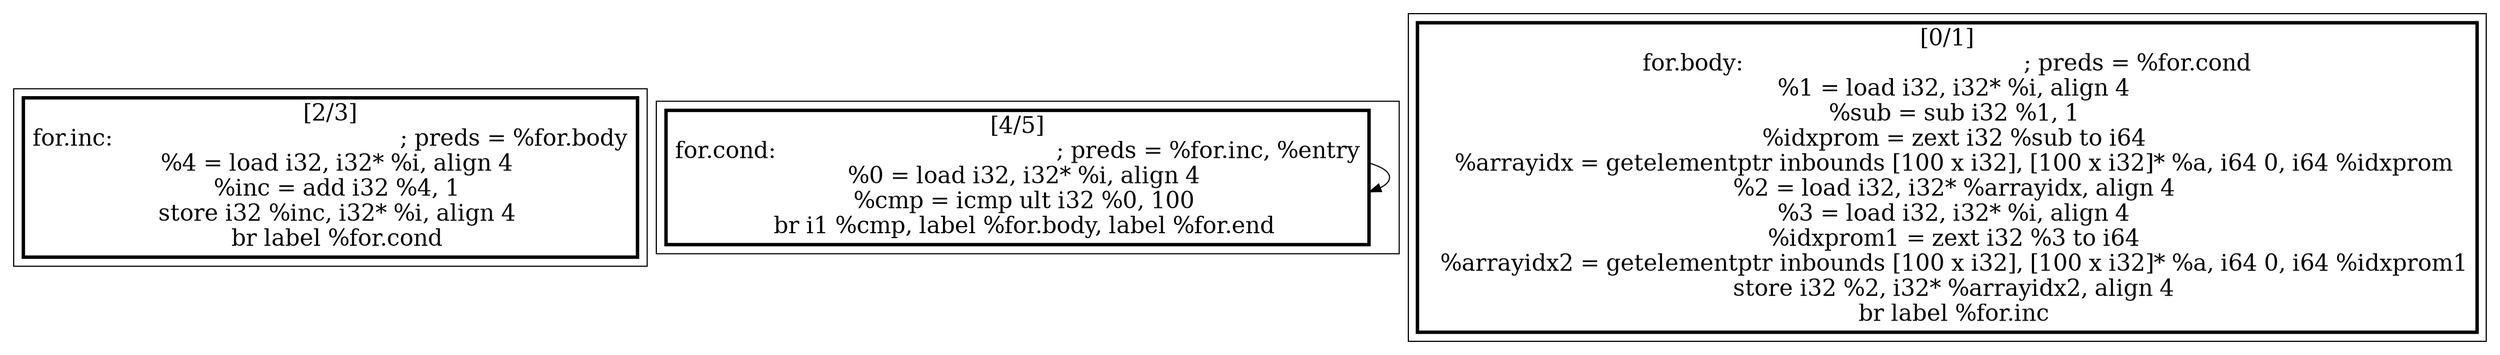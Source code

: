 
digraph G {





subgraph cluster2 {


node36 [penwidth=3.0,fontsize=20,shape=rectangle,label="[2/3]
for.inc:                                          ; preds = %for.body
  %4 = load i32, i32* %i, align 4
  %inc = add i32 %4, 1
  store i32 %inc, i32* %i, align 4
  br label %for.cond
" ]



}

subgraph cluster0 {


node34 [penwidth=3.0,fontsize=20,shape=rectangle,label="[4/5]
for.cond:                                         ; preds = %for.inc, %entry
  %0 = load i32, i32* %i, align 4
  %cmp = icmp ult i32 %0, 100
  br i1 %cmp, label %for.body, label %for.end
" ]

node34->node34 [ ]


}

subgraph cluster1 {


node35 [penwidth=3.0,fontsize=20,shape=rectangle,label="[0/1]
for.body:                                         ; preds = %for.cond
  %1 = load i32, i32* %i, align 4
  %sub = sub i32 %1, 1
  %idxprom = zext i32 %sub to i64
  %arrayidx = getelementptr inbounds [100 x i32], [100 x i32]* %a, i64 0, i64 %idxprom
  %2 = load i32, i32* %arrayidx, align 4
  %3 = load i32, i32* %i, align 4
  %idxprom1 = zext i32 %3 to i64
  %arrayidx2 = getelementptr inbounds [100 x i32], [100 x i32]* %a, i64 0, i64 %idxprom1
  store i32 %2, i32* %arrayidx2, align 4
  br label %for.inc
" ]



}

}
